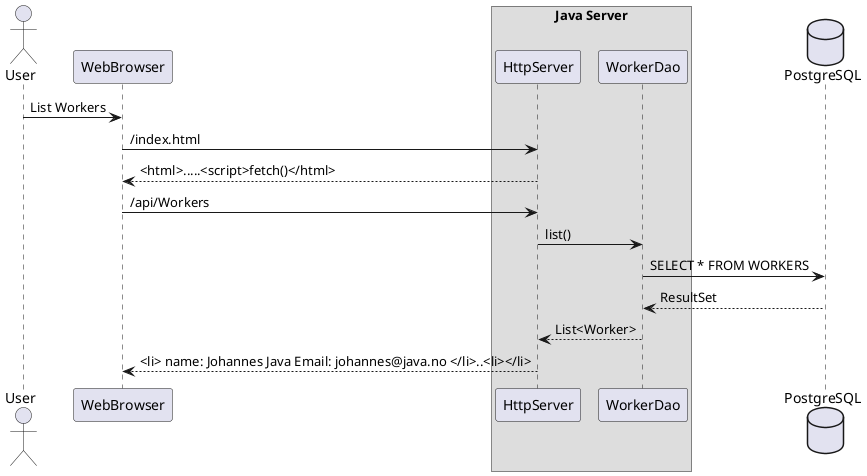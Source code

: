 @startuml

actor User
participant WebBrowser

box Java Server
    participant HttpServer
    participant WorkerDao
end box

database PostgreSQL

User -> WebBrowser: List Workers
WebBrowser -> HttpServer: /index.html
WebBrowser <-- HttpServer: <html>.....<script>fetch()</html>
WebBrowser -> HttpServer: /api/Workers
HttpServer -> WorkerDao: list()
WorkerDao -> PostgreSQL: SELECT * FROM WORKERS
WorkerDao <-- PostgreSQL: ResultSet
HttpServer <-- WorkerDao: List<Worker>
WebBrowser <-- HttpServer: <li> name: Johannes Java Email: johannes@java.no </li>..<li></li>

@enduml